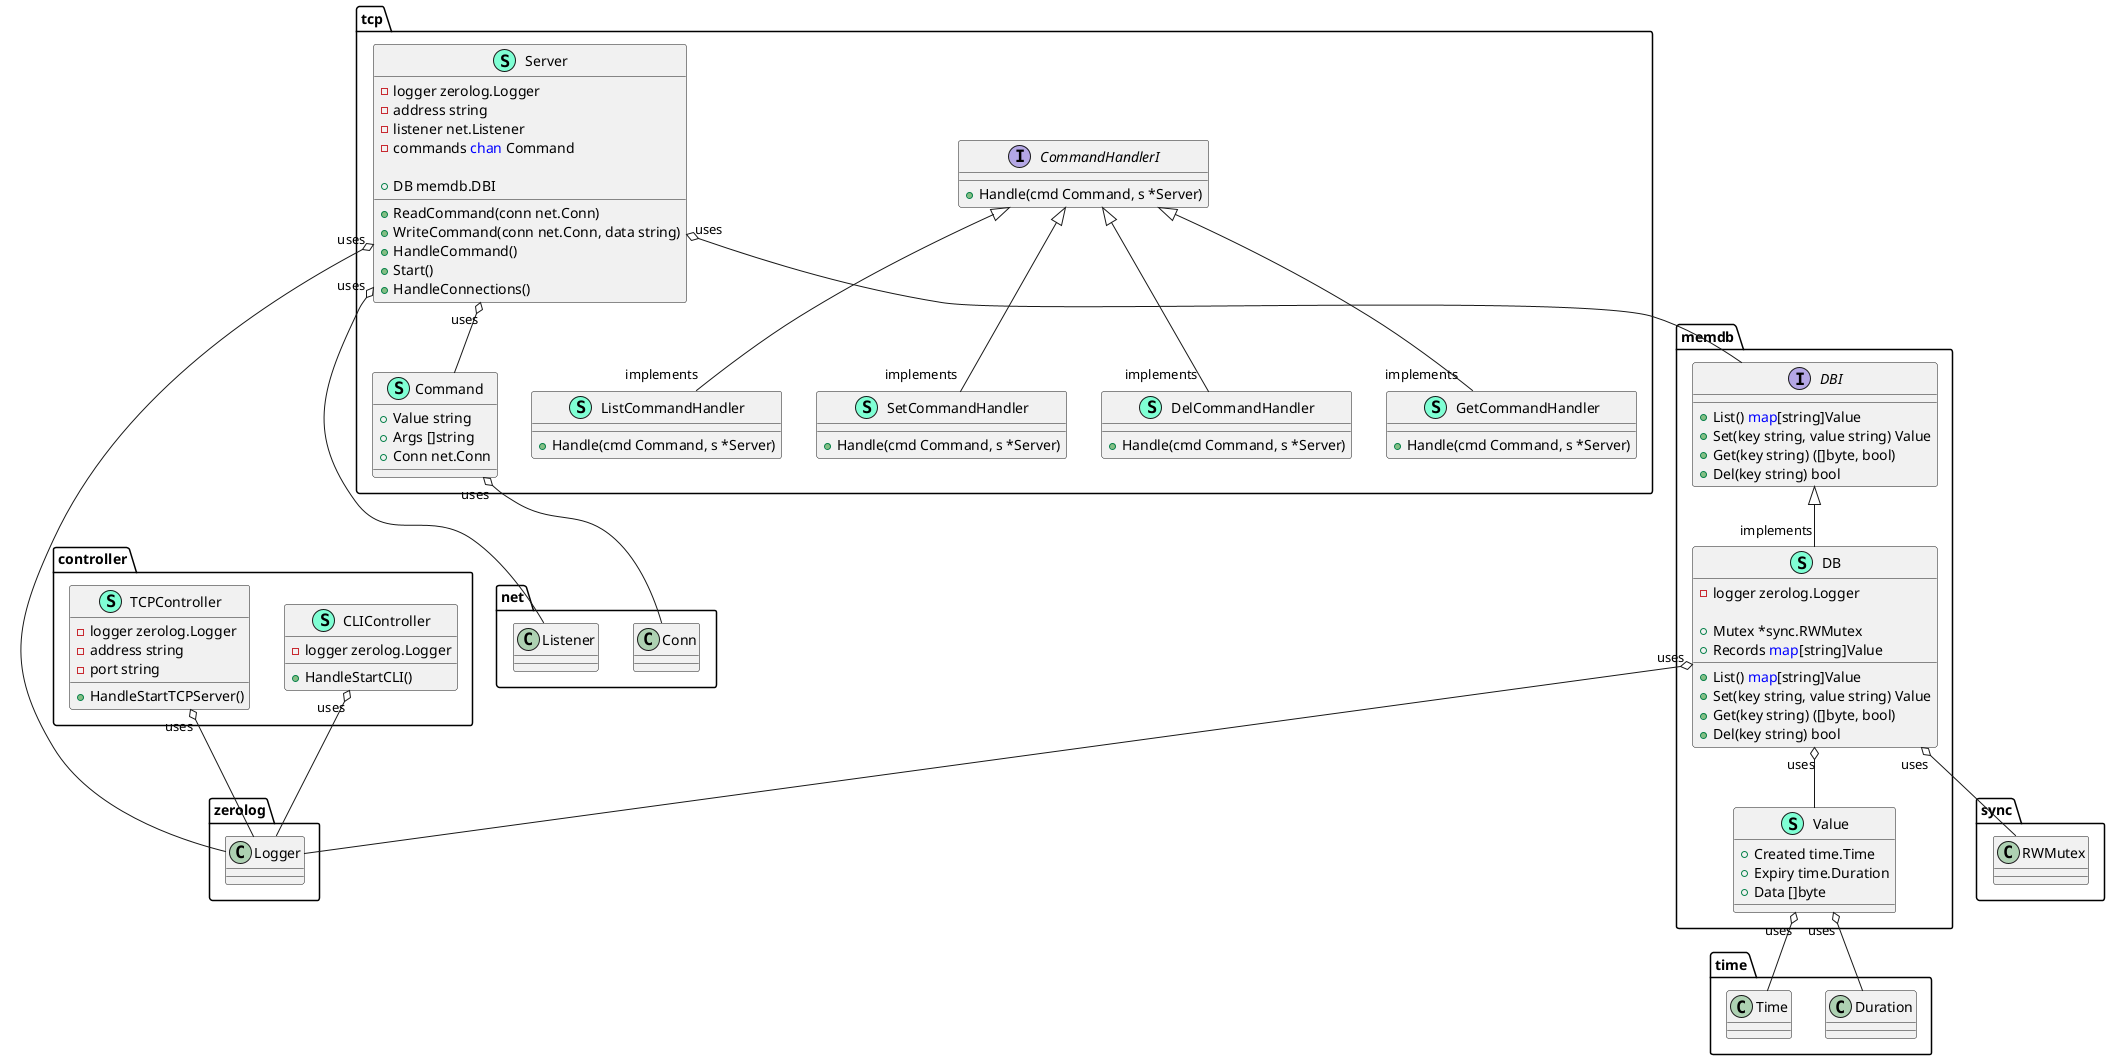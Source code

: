 @startuml
namespace controller {
    class CLIController << (S,Aquamarine) >> {
        - logger zerolog.Logger

        + HandleStartCLI() 

    }
    class TCPController << (S,Aquamarine) >> {
        - logger zerolog.Logger
        - address string
        - port string

        + HandleStartTCPServer() 

    }
}


"controller.CLIController""uses" o-- "zerolog.Logger"
"controller.TCPController""uses" o-- "zerolog.Logger"

namespace memdb {
    class DB << (S,Aquamarine) >> {
        - logger zerolog.Logger

        + Mutex *sync.RWMutex
        + Records <font color=blue>map</font>[string]Value

        + List() <font color=blue>map</font>[string]Value
        + Set(key string, value string) Value
        + Get(key string) ([]byte, bool)
        + Del(key string) bool

    }
    interface DBI  {
        + List() <font color=blue>map</font>[string]Value
        + Set(key string, value string) Value
        + Get(key string) ([]byte, bool)
        + Del(key string) bool

    }
    class Value << (S,Aquamarine) >> {
        + Created time.Time
        + Expiry time.Duration
        + Data []byte

    }
}

"memdb.DBI" <|-- "implements""memdb.DB"

"memdb.DB""uses" o-- "memdb.Value"
"memdb.DB""uses" o-- "sync.RWMutex"
"memdb.DB""uses" o-- "zerolog.Logger"
"memdb.Value""uses" o-- "time.Duration"
"memdb.Value""uses" o-- "time.Time"

namespace tcp {
    class Command << (S,Aquamarine) >> {
        + Value string
        + Args []string
        + Conn net.Conn

    }
    interface CommandHandlerI  {
        + Handle(cmd Command, s *Server) 

    }
    class DelCommandHandler << (S,Aquamarine) >> {
        + Handle(cmd Command, s *Server) 

    }
    class GetCommandHandler << (S,Aquamarine) >> {
        + Handle(cmd Command, s *Server) 

    }
    class ListCommandHandler << (S,Aquamarine) >> {
        + Handle(cmd Command, s *Server) 

    }
    class Server << (S,Aquamarine) >> {
        - logger zerolog.Logger
        - address string
        - listener net.Listener
        - commands <font color=blue>chan</font> Command

        + DB memdb.DBI

        + ReadCommand(conn net.Conn) 
        + WriteCommand(conn net.Conn, data string) 
        + HandleCommand() 
        + Start() 
        + HandleConnections() 

    }
    class SetCommandHandler << (S,Aquamarine) >> {
        + Handle(cmd Command, s *Server) 

    }
}

"tcp.CommandHandlerI" <|-- "implements""tcp.DelCommandHandler"
"tcp.CommandHandlerI" <|-- "implements""tcp.GetCommandHandler"
"tcp.CommandHandlerI" <|-- "implements""tcp.ListCommandHandler"
"tcp.CommandHandlerI" <|-- "implements""tcp.SetCommandHandler"

"tcp.Command""uses" o-- "net.Conn"
"tcp.Server""uses" o-- "memdb.DBI"
"tcp.Server""uses" o-- "net.Listener"
"tcp.Server""uses" o-- "tcp.Command"
"tcp.Server""uses" o-- "zerolog.Logger"

@enduml

